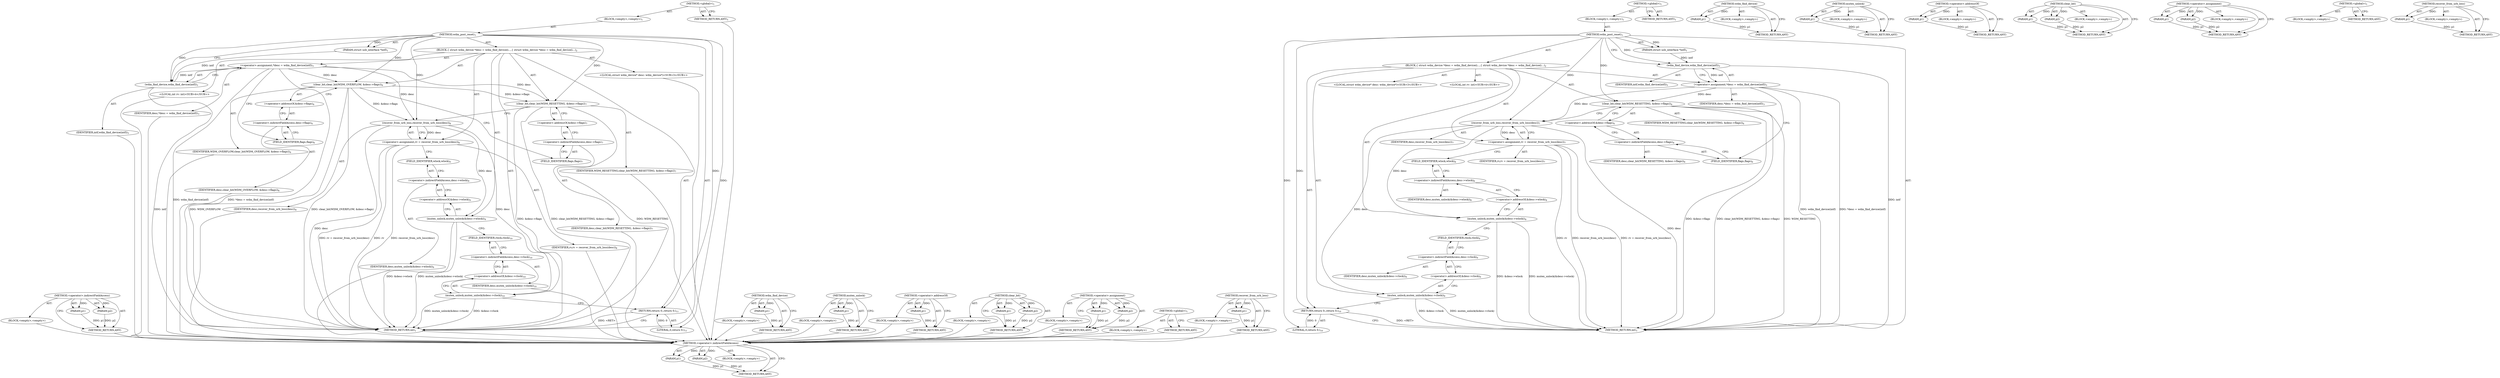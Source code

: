 digraph "recover_from_urb_loss" {
vulnerable_78 [label=<(METHOD,&lt;operator&gt;.indirectFieldAccess)>];
vulnerable_79 [label=<(PARAM,p1)>];
vulnerable_80 [label=<(PARAM,p2)>];
vulnerable_81 [label=<(BLOCK,&lt;empty&gt;,&lt;empty&gt;)>];
vulnerable_82 [label=<(METHOD_RETURN,ANY)>];
vulnerable_6 [label=<(METHOD,&lt;global&gt;)<SUB>1</SUB>>];
vulnerable_7 [label=<(BLOCK,&lt;empty&gt;,&lt;empty&gt;)<SUB>1</SUB>>];
vulnerable_8 [label=<(METHOD,wdm_post_reset)<SUB>1</SUB>>];
vulnerable_9 [label=<(PARAM,struct usb_interface *intf)<SUB>1</SUB>>];
vulnerable_10 [label=<(BLOCK,{
 	struct wdm_device *desc = wdm_find_device(i...,{
 	struct wdm_device *desc = wdm_find_device(i...)<SUB>2</SUB>>];
vulnerable_11 [label="<(LOCAL,struct wdm_device* desc: wdm_device*)<SUB>3</SUB>>"];
vulnerable_12 [label=<(&lt;operator&gt;.assignment,*desc = wdm_find_device(intf))<SUB>3</SUB>>];
vulnerable_13 [label=<(IDENTIFIER,desc,*desc = wdm_find_device(intf))<SUB>3</SUB>>];
vulnerable_14 [label=<(wdm_find_device,wdm_find_device(intf))<SUB>3</SUB>>];
vulnerable_15 [label=<(IDENTIFIER,intf,wdm_find_device(intf))<SUB>3</SUB>>];
vulnerable_16 [label="<(LOCAL,int rv: int)<SUB>4</SUB>>"];
vulnerable_17 [label=<(clear_bit,clear_bit(WDM_RESETTING, &amp;desc-&gt;flags))<SUB>6</SUB>>];
vulnerable_18 [label=<(IDENTIFIER,WDM_RESETTING,clear_bit(WDM_RESETTING, &amp;desc-&gt;flags))<SUB>6</SUB>>];
vulnerable_19 [label=<(&lt;operator&gt;.addressOf,&amp;desc-&gt;flags)<SUB>6</SUB>>];
vulnerable_20 [label=<(&lt;operator&gt;.indirectFieldAccess,desc-&gt;flags)<SUB>6</SUB>>];
vulnerable_21 [label=<(IDENTIFIER,desc,clear_bit(WDM_RESETTING, &amp;desc-&gt;flags))<SUB>6</SUB>>];
vulnerable_22 [label=<(FIELD_IDENTIFIER,flags,flags)<SUB>6</SUB>>];
vulnerable_23 [label=<(&lt;operator&gt;.assignment,rv = recover_from_urb_loss(desc))<SUB>7</SUB>>];
vulnerable_24 [label=<(IDENTIFIER,rv,rv = recover_from_urb_loss(desc))<SUB>7</SUB>>];
vulnerable_25 [label=<(recover_from_urb_loss,recover_from_urb_loss(desc))<SUB>7</SUB>>];
vulnerable_26 [label=<(IDENTIFIER,desc,recover_from_urb_loss(desc))<SUB>7</SUB>>];
vulnerable_27 [label=<(mutex_unlock,mutex_unlock(&amp;desc-&gt;wlock))<SUB>8</SUB>>];
vulnerable_28 [label=<(&lt;operator&gt;.addressOf,&amp;desc-&gt;wlock)<SUB>8</SUB>>];
vulnerable_29 [label=<(&lt;operator&gt;.indirectFieldAccess,desc-&gt;wlock)<SUB>8</SUB>>];
vulnerable_30 [label=<(IDENTIFIER,desc,mutex_unlock(&amp;desc-&gt;wlock))<SUB>8</SUB>>];
vulnerable_31 [label=<(FIELD_IDENTIFIER,wlock,wlock)<SUB>8</SUB>>];
vulnerable_32 [label=<(mutex_unlock,mutex_unlock(&amp;desc-&gt;rlock))<SUB>9</SUB>>];
vulnerable_33 [label=<(&lt;operator&gt;.addressOf,&amp;desc-&gt;rlock)<SUB>9</SUB>>];
vulnerable_34 [label=<(&lt;operator&gt;.indirectFieldAccess,desc-&gt;rlock)<SUB>9</SUB>>];
vulnerable_35 [label=<(IDENTIFIER,desc,mutex_unlock(&amp;desc-&gt;rlock))<SUB>9</SUB>>];
vulnerable_36 [label=<(FIELD_IDENTIFIER,rlock,rlock)<SUB>9</SUB>>];
vulnerable_37 [label=<(RETURN,return 0;,return 0;)<SUB>10</SUB>>];
vulnerable_38 [label=<(LITERAL,0,return 0;)<SUB>10</SUB>>];
vulnerable_39 [label=<(METHOD_RETURN,int)<SUB>1</SUB>>];
vulnerable_41 [label=<(METHOD_RETURN,ANY)<SUB>1</SUB>>];
vulnerable_65 [label=<(METHOD,wdm_find_device)>];
vulnerable_66 [label=<(PARAM,p1)>];
vulnerable_67 [label=<(BLOCK,&lt;empty&gt;,&lt;empty&gt;)>];
vulnerable_68 [label=<(METHOD_RETURN,ANY)>];
vulnerable_87 [label=<(METHOD,mutex_unlock)>];
vulnerable_88 [label=<(PARAM,p1)>];
vulnerable_89 [label=<(BLOCK,&lt;empty&gt;,&lt;empty&gt;)>];
vulnerable_90 [label=<(METHOD_RETURN,ANY)>];
vulnerable_74 [label=<(METHOD,&lt;operator&gt;.addressOf)>];
vulnerable_75 [label=<(PARAM,p1)>];
vulnerable_76 [label=<(BLOCK,&lt;empty&gt;,&lt;empty&gt;)>];
vulnerable_77 [label=<(METHOD_RETURN,ANY)>];
vulnerable_69 [label=<(METHOD,clear_bit)>];
vulnerable_70 [label=<(PARAM,p1)>];
vulnerable_71 [label=<(PARAM,p2)>];
vulnerable_72 [label=<(BLOCK,&lt;empty&gt;,&lt;empty&gt;)>];
vulnerable_73 [label=<(METHOD_RETURN,ANY)>];
vulnerable_60 [label=<(METHOD,&lt;operator&gt;.assignment)>];
vulnerable_61 [label=<(PARAM,p1)>];
vulnerable_62 [label=<(PARAM,p2)>];
vulnerable_63 [label=<(BLOCK,&lt;empty&gt;,&lt;empty&gt;)>];
vulnerable_64 [label=<(METHOD_RETURN,ANY)>];
vulnerable_54 [label=<(METHOD,&lt;global&gt;)<SUB>1</SUB>>];
vulnerable_55 [label=<(BLOCK,&lt;empty&gt;,&lt;empty&gt;)>];
vulnerable_56 [label=<(METHOD_RETURN,ANY)>];
vulnerable_83 [label=<(METHOD,recover_from_urb_loss)>];
vulnerable_84 [label=<(PARAM,p1)>];
vulnerable_85 [label=<(BLOCK,&lt;empty&gt;,&lt;empty&gt;)>];
vulnerable_86 [label=<(METHOD_RETURN,ANY)>];
fixed_84 [label=<(METHOD,&lt;operator&gt;.indirectFieldAccess)>];
fixed_85 [label=<(PARAM,p1)>];
fixed_86 [label=<(PARAM,p2)>];
fixed_87 [label=<(BLOCK,&lt;empty&gt;,&lt;empty&gt;)>];
fixed_88 [label=<(METHOD_RETURN,ANY)>];
fixed_6 [label=<(METHOD,&lt;global&gt;)<SUB>1</SUB>>];
fixed_7 [label=<(BLOCK,&lt;empty&gt;,&lt;empty&gt;)<SUB>1</SUB>>];
fixed_8 [label=<(METHOD,wdm_post_reset)<SUB>1</SUB>>];
fixed_9 [label=<(PARAM,struct usb_interface *intf)<SUB>1</SUB>>];
fixed_10 [label=<(BLOCK,{
 	struct wdm_device *desc = wdm_find_device(i...,{
 	struct wdm_device *desc = wdm_find_device(i...)<SUB>2</SUB>>];
fixed_11 [label="<(LOCAL,struct wdm_device* desc: wdm_device*)<SUB>3</SUB>>"];
fixed_12 [label=<(&lt;operator&gt;.assignment,*desc = wdm_find_device(intf))<SUB>3</SUB>>];
fixed_13 [label=<(IDENTIFIER,desc,*desc = wdm_find_device(intf))<SUB>3</SUB>>];
fixed_14 [label=<(wdm_find_device,wdm_find_device(intf))<SUB>3</SUB>>];
fixed_15 [label=<(IDENTIFIER,intf,wdm_find_device(intf))<SUB>3</SUB>>];
fixed_16 [label="<(LOCAL,int rv: int)<SUB>4</SUB>>"];
fixed_17 [label=<(clear_bit,clear_bit(WDM_OVERFLOW, &amp;desc-&gt;flags))<SUB>6</SUB>>];
fixed_18 [label=<(IDENTIFIER,WDM_OVERFLOW,clear_bit(WDM_OVERFLOW, &amp;desc-&gt;flags))<SUB>6</SUB>>];
fixed_19 [label=<(&lt;operator&gt;.addressOf,&amp;desc-&gt;flags)<SUB>6</SUB>>];
fixed_20 [label=<(&lt;operator&gt;.indirectFieldAccess,desc-&gt;flags)<SUB>6</SUB>>];
fixed_21 [label=<(IDENTIFIER,desc,clear_bit(WDM_OVERFLOW, &amp;desc-&gt;flags))<SUB>6</SUB>>];
fixed_22 [label=<(FIELD_IDENTIFIER,flags,flags)<SUB>6</SUB>>];
fixed_23 [label=<(clear_bit,clear_bit(WDM_RESETTING, &amp;desc-&gt;flags))<SUB>7</SUB>>];
fixed_24 [label=<(IDENTIFIER,WDM_RESETTING,clear_bit(WDM_RESETTING, &amp;desc-&gt;flags))<SUB>7</SUB>>];
fixed_25 [label=<(&lt;operator&gt;.addressOf,&amp;desc-&gt;flags)<SUB>7</SUB>>];
fixed_26 [label=<(&lt;operator&gt;.indirectFieldAccess,desc-&gt;flags)<SUB>7</SUB>>];
fixed_27 [label=<(IDENTIFIER,desc,clear_bit(WDM_RESETTING, &amp;desc-&gt;flags))<SUB>7</SUB>>];
fixed_28 [label=<(FIELD_IDENTIFIER,flags,flags)<SUB>7</SUB>>];
fixed_29 [label=<(&lt;operator&gt;.assignment,rv = recover_from_urb_loss(desc))<SUB>8</SUB>>];
fixed_30 [label=<(IDENTIFIER,rv,rv = recover_from_urb_loss(desc))<SUB>8</SUB>>];
fixed_31 [label=<(recover_from_urb_loss,recover_from_urb_loss(desc))<SUB>8</SUB>>];
fixed_32 [label=<(IDENTIFIER,desc,recover_from_urb_loss(desc))<SUB>8</SUB>>];
fixed_33 [label=<(mutex_unlock,mutex_unlock(&amp;desc-&gt;wlock))<SUB>9</SUB>>];
fixed_34 [label=<(&lt;operator&gt;.addressOf,&amp;desc-&gt;wlock)<SUB>9</SUB>>];
fixed_35 [label=<(&lt;operator&gt;.indirectFieldAccess,desc-&gt;wlock)<SUB>9</SUB>>];
fixed_36 [label=<(IDENTIFIER,desc,mutex_unlock(&amp;desc-&gt;wlock))<SUB>9</SUB>>];
fixed_37 [label=<(FIELD_IDENTIFIER,wlock,wlock)<SUB>9</SUB>>];
fixed_38 [label=<(mutex_unlock,mutex_unlock(&amp;desc-&gt;rlock))<SUB>10</SUB>>];
fixed_39 [label=<(&lt;operator&gt;.addressOf,&amp;desc-&gt;rlock)<SUB>10</SUB>>];
fixed_40 [label=<(&lt;operator&gt;.indirectFieldAccess,desc-&gt;rlock)<SUB>10</SUB>>];
fixed_41 [label=<(IDENTIFIER,desc,mutex_unlock(&amp;desc-&gt;rlock))<SUB>10</SUB>>];
fixed_42 [label=<(FIELD_IDENTIFIER,rlock,rlock)<SUB>10</SUB>>];
fixed_43 [label=<(RETURN,return 0;,return 0;)<SUB>11</SUB>>];
fixed_44 [label=<(LITERAL,0,return 0;)<SUB>11</SUB>>];
fixed_45 [label=<(METHOD_RETURN,int)<SUB>1</SUB>>];
fixed_47 [label=<(METHOD_RETURN,ANY)<SUB>1</SUB>>];
fixed_71 [label=<(METHOD,wdm_find_device)>];
fixed_72 [label=<(PARAM,p1)>];
fixed_73 [label=<(BLOCK,&lt;empty&gt;,&lt;empty&gt;)>];
fixed_74 [label=<(METHOD_RETURN,ANY)>];
fixed_93 [label=<(METHOD,mutex_unlock)>];
fixed_94 [label=<(PARAM,p1)>];
fixed_95 [label=<(BLOCK,&lt;empty&gt;,&lt;empty&gt;)>];
fixed_96 [label=<(METHOD_RETURN,ANY)>];
fixed_80 [label=<(METHOD,&lt;operator&gt;.addressOf)>];
fixed_81 [label=<(PARAM,p1)>];
fixed_82 [label=<(BLOCK,&lt;empty&gt;,&lt;empty&gt;)>];
fixed_83 [label=<(METHOD_RETURN,ANY)>];
fixed_75 [label=<(METHOD,clear_bit)>];
fixed_76 [label=<(PARAM,p1)>];
fixed_77 [label=<(PARAM,p2)>];
fixed_78 [label=<(BLOCK,&lt;empty&gt;,&lt;empty&gt;)>];
fixed_79 [label=<(METHOD_RETURN,ANY)>];
fixed_66 [label=<(METHOD,&lt;operator&gt;.assignment)>];
fixed_67 [label=<(PARAM,p1)>];
fixed_68 [label=<(PARAM,p2)>];
fixed_69 [label=<(BLOCK,&lt;empty&gt;,&lt;empty&gt;)>];
fixed_70 [label=<(METHOD_RETURN,ANY)>];
fixed_60 [label=<(METHOD,&lt;global&gt;)<SUB>1</SUB>>];
fixed_61 [label=<(BLOCK,&lt;empty&gt;,&lt;empty&gt;)>];
fixed_62 [label=<(METHOD_RETURN,ANY)>];
fixed_89 [label=<(METHOD,recover_from_urb_loss)>];
fixed_90 [label=<(PARAM,p1)>];
fixed_91 [label=<(BLOCK,&lt;empty&gt;,&lt;empty&gt;)>];
fixed_92 [label=<(METHOD_RETURN,ANY)>];
vulnerable_78 -> vulnerable_79  [key=0, label="AST: "];
vulnerable_78 -> vulnerable_79  [key=1, label="DDG: "];
vulnerable_78 -> vulnerable_81  [key=0, label="AST: "];
vulnerable_78 -> vulnerable_80  [key=0, label="AST: "];
vulnerable_78 -> vulnerable_80  [key=1, label="DDG: "];
vulnerable_78 -> vulnerable_82  [key=0, label="AST: "];
vulnerable_78 -> vulnerable_82  [key=1, label="CFG: "];
vulnerable_79 -> vulnerable_82  [key=0, label="DDG: p1"];
vulnerable_80 -> vulnerable_82  [key=0, label="DDG: p2"];
vulnerable_6 -> vulnerable_7  [key=0, label="AST: "];
vulnerable_6 -> vulnerable_41  [key=0, label="AST: "];
vulnerable_6 -> vulnerable_41  [key=1, label="CFG: "];
vulnerable_7 -> vulnerable_8  [key=0, label="AST: "];
vulnerable_8 -> vulnerable_9  [key=0, label="AST: "];
vulnerable_8 -> vulnerable_9  [key=1, label="DDG: "];
vulnerable_8 -> vulnerable_10  [key=0, label="AST: "];
vulnerable_8 -> vulnerable_39  [key=0, label="AST: "];
vulnerable_8 -> vulnerable_14  [key=0, label="CFG: "];
vulnerable_8 -> vulnerable_14  [key=1, label="DDG: "];
vulnerable_8 -> vulnerable_37  [key=0, label="DDG: "];
vulnerable_8 -> vulnerable_17  [key=0, label="DDG: "];
vulnerable_8 -> vulnerable_38  [key=0, label="DDG: "];
vulnerable_8 -> vulnerable_25  [key=0, label="DDG: "];
vulnerable_9 -> vulnerable_14  [key=0, label="DDG: intf"];
vulnerable_10 -> vulnerable_11  [key=0, label="AST: "];
vulnerable_10 -> vulnerable_12  [key=0, label="AST: "];
vulnerable_10 -> vulnerable_16  [key=0, label="AST: "];
vulnerable_10 -> vulnerable_17  [key=0, label="AST: "];
vulnerable_10 -> vulnerable_23  [key=0, label="AST: "];
vulnerable_10 -> vulnerable_27  [key=0, label="AST: "];
vulnerable_10 -> vulnerable_32  [key=0, label="AST: "];
vulnerable_10 -> vulnerable_37  [key=0, label="AST: "];
vulnerable_12 -> vulnerable_13  [key=0, label="AST: "];
vulnerable_12 -> vulnerable_14  [key=0, label="AST: "];
vulnerable_12 -> vulnerable_22  [key=0, label="CFG: "];
vulnerable_12 -> vulnerable_39  [key=0, label="DDG: wdm_find_device(intf)"];
vulnerable_12 -> vulnerable_39  [key=1, label="DDG: *desc = wdm_find_device(intf)"];
vulnerable_12 -> vulnerable_17  [key=0, label="DDG: desc"];
vulnerable_12 -> vulnerable_25  [key=0, label="DDG: desc"];
vulnerable_14 -> vulnerable_15  [key=0, label="AST: "];
vulnerable_14 -> vulnerable_12  [key=0, label="CFG: "];
vulnerable_14 -> vulnerable_12  [key=1, label="DDG: intf"];
vulnerable_14 -> vulnerable_39  [key=0, label="DDG: intf"];
vulnerable_17 -> vulnerable_18  [key=0, label="AST: "];
vulnerable_17 -> vulnerable_19  [key=0, label="AST: "];
vulnerable_17 -> vulnerable_25  [key=0, label="CFG: "];
vulnerable_17 -> vulnerable_39  [key=0, label="DDG: &amp;desc-&gt;flags"];
vulnerable_17 -> vulnerable_39  [key=1, label="DDG: clear_bit(WDM_RESETTING, &amp;desc-&gt;flags)"];
vulnerable_17 -> vulnerable_39  [key=2, label="DDG: WDM_RESETTING"];
vulnerable_19 -> vulnerable_20  [key=0, label="AST: "];
vulnerable_19 -> vulnerable_17  [key=0, label="CFG: "];
vulnerable_20 -> vulnerable_21  [key=0, label="AST: "];
vulnerable_20 -> vulnerable_22  [key=0, label="AST: "];
vulnerable_20 -> vulnerable_19  [key=0, label="CFG: "];
vulnerable_22 -> vulnerable_20  [key=0, label="CFG: "];
vulnerable_23 -> vulnerable_24  [key=0, label="AST: "];
vulnerable_23 -> vulnerable_25  [key=0, label="AST: "];
vulnerable_23 -> vulnerable_31  [key=0, label="CFG: "];
vulnerable_23 -> vulnerable_39  [key=0, label="DDG: rv"];
vulnerable_23 -> vulnerable_39  [key=1, label="DDG: recover_from_urb_loss(desc)"];
vulnerable_23 -> vulnerable_39  [key=2, label="DDG: rv = recover_from_urb_loss(desc)"];
vulnerable_25 -> vulnerable_26  [key=0, label="AST: "];
vulnerable_25 -> vulnerable_23  [key=0, label="CFG: "];
vulnerable_25 -> vulnerable_23  [key=1, label="DDG: desc"];
vulnerable_25 -> vulnerable_39  [key=0, label="DDG: desc"];
vulnerable_25 -> vulnerable_27  [key=0, label="DDG: desc"];
vulnerable_25 -> vulnerable_32  [key=0, label="DDG: desc"];
vulnerable_27 -> vulnerable_28  [key=0, label="AST: "];
vulnerable_27 -> vulnerable_36  [key=0, label="CFG: "];
vulnerable_27 -> vulnerable_39  [key=0, label="DDG: &amp;desc-&gt;wlock"];
vulnerable_27 -> vulnerable_39  [key=1, label="DDG: mutex_unlock(&amp;desc-&gt;wlock)"];
vulnerable_28 -> vulnerable_29  [key=0, label="AST: "];
vulnerable_28 -> vulnerable_27  [key=0, label="CFG: "];
vulnerable_29 -> vulnerable_30  [key=0, label="AST: "];
vulnerable_29 -> vulnerable_31  [key=0, label="AST: "];
vulnerable_29 -> vulnerable_28  [key=0, label="CFG: "];
vulnerable_31 -> vulnerable_29  [key=0, label="CFG: "];
vulnerable_32 -> vulnerable_33  [key=0, label="AST: "];
vulnerable_32 -> vulnerable_37  [key=0, label="CFG: "];
vulnerable_32 -> vulnerable_39  [key=0, label="DDG: &amp;desc-&gt;rlock"];
vulnerable_32 -> vulnerable_39  [key=1, label="DDG: mutex_unlock(&amp;desc-&gt;rlock)"];
vulnerable_33 -> vulnerable_34  [key=0, label="AST: "];
vulnerable_33 -> vulnerable_32  [key=0, label="CFG: "];
vulnerable_34 -> vulnerable_35  [key=0, label="AST: "];
vulnerable_34 -> vulnerable_36  [key=0, label="AST: "];
vulnerable_34 -> vulnerable_33  [key=0, label="CFG: "];
vulnerable_36 -> vulnerable_34  [key=0, label="CFG: "];
vulnerable_37 -> vulnerable_38  [key=0, label="AST: "];
vulnerable_37 -> vulnerable_39  [key=0, label="CFG: "];
vulnerable_37 -> vulnerable_39  [key=1, label="DDG: &lt;RET&gt;"];
vulnerable_38 -> vulnerable_37  [key=0, label="DDG: 0"];
vulnerable_65 -> vulnerable_66  [key=0, label="AST: "];
vulnerable_65 -> vulnerable_66  [key=1, label="DDG: "];
vulnerable_65 -> vulnerable_67  [key=0, label="AST: "];
vulnerable_65 -> vulnerable_68  [key=0, label="AST: "];
vulnerable_65 -> vulnerable_68  [key=1, label="CFG: "];
vulnerable_66 -> vulnerable_68  [key=0, label="DDG: p1"];
vulnerable_87 -> vulnerable_88  [key=0, label="AST: "];
vulnerable_87 -> vulnerable_88  [key=1, label="DDG: "];
vulnerable_87 -> vulnerable_89  [key=0, label="AST: "];
vulnerable_87 -> vulnerable_90  [key=0, label="AST: "];
vulnerable_87 -> vulnerable_90  [key=1, label="CFG: "];
vulnerable_88 -> vulnerable_90  [key=0, label="DDG: p1"];
vulnerable_74 -> vulnerable_75  [key=0, label="AST: "];
vulnerable_74 -> vulnerable_75  [key=1, label="DDG: "];
vulnerable_74 -> vulnerable_76  [key=0, label="AST: "];
vulnerable_74 -> vulnerable_77  [key=0, label="AST: "];
vulnerable_74 -> vulnerable_77  [key=1, label="CFG: "];
vulnerable_75 -> vulnerable_77  [key=0, label="DDG: p1"];
vulnerable_69 -> vulnerable_70  [key=0, label="AST: "];
vulnerable_69 -> vulnerable_70  [key=1, label="DDG: "];
vulnerable_69 -> vulnerable_72  [key=0, label="AST: "];
vulnerable_69 -> vulnerable_71  [key=0, label="AST: "];
vulnerable_69 -> vulnerable_71  [key=1, label="DDG: "];
vulnerable_69 -> vulnerable_73  [key=0, label="AST: "];
vulnerable_69 -> vulnerable_73  [key=1, label="CFG: "];
vulnerable_70 -> vulnerable_73  [key=0, label="DDG: p1"];
vulnerable_71 -> vulnerable_73  [key=0, label="DDG: p2"];
vulnerable_60 -> vulnerable_61  [key=0, label="AST: "];
vulnerable_60 -> vulnerable_61  [key=1, label="DDG: "];
vulnerable_60 -> vulnerable_63  [key=0, label="AST: "];
vulnerable_60 -> vulnerable_62  [key=0, label="AST: "];
vulnerable_60 -> vulnerable_62  [key=1, label="DDG: "];
vulnerable_60 -> vulnerable_64  [key=0, label="AST: "];
vulnerable_60 -> vulnerable_64  [key=1, label="CFG: "];
vulnerable_61 -> vulnerable_64  [key=0, label="DDG: p1"];
vulnerable_62 -> vulnerable_64  [key=0, label="DDG: p2"];
vulnerable_54 -> vulnerable_55  [key=0, label="AST: "];
vulnerable_54 -> vulnerable_56  [key=0, label="AST: "];
vulnerable_54 -> vulnerable_56  [key=1, label="CFG: "];
vulnerable_83 -> vulnerable_84  [key=0, label="AST: "];
vulnerable_83 -> vulnerable_84  [key=1, label="DDG: "];
vulnerable_83 -> vulnerable_85  [key=0, label="AST: "];
vulnerable_83 -> vulnerable_86  [key=0, label="AST: "];
vulnerable_83 -> vulnerable_86  [key=1, label="CFG: "];
vulnerable_84 -> vulnerable_86  [key=0, label="DDG: p1"];
fixed_84 -> fixed_85  [key=0, label="AST: "];
fixed_84 -> fixed_85  [key=1, label="DDG: "];
fixed_84 -> fixed_87  [key=0, label="AST: "];
fixed_84 -> fixed_86  [key=0, label="AST: "];
fixed_84 -> fixed_86  [key=1, label="DDG: "];
fixed_84 -> fixed_88  [key=0, label="AST: "];
fixed_84 -> fixed_88  [key=1, label="CFG: "];
fixed_85 -> fixed_88  [key=0, label="DDG: p1"];
fixed_86 -> fixed_88  [key=0, label="DDG: p2"];
fixed_87 -> vulnerable_78  [key=0];
fixed_88 -> vulnerable_78  [key=0];
fixed_6 -> fixed_7  [key=0, label="AST: "];
fixed_6 -> fixed_47  [key=0, label="AST: "];
fixed_6 -> fixed_47  [key=1, label="CFG: "];
fixed_7 -> fixed_8  [key=0, label="AST: "];
fixed_8 -> fixed_9  [key=0, label="AST: "];
fixed_8 -> fixed_9  [key=1, label="DDG: "];
fixed_8 -> fixed_10  [key=0, label="AST: "];
fixed_8 -> fixed_45  [key=0, label="AST: "];
fixed_8 -> fixed_14  [key=0, label="CFG: "];
fixed_8 -> fixed_14  [key=1, label="DDG: "];
fixed_8 -> fixed_43  [key=0, label="DDG: "];
fixed_8 -> fixed_17  [key=0, label="DDG: "];
fixed_8 -> fixed_23  [key=0, label="DDG: "];
fixed_8 -> fixed_44  [key=0, label="DDG: "];
fixed_8 -> fixed_31  [key=0, label="DDG: "];
fixed_9 -> fixed_14  [key=0, label="DDG: intf"];
fixed_10 -> fixed_11  [key=0, label="AST: "];
fixed_10 -> fixed_12  [key=0, label="AST: "];
fixed_10 -> fixed_16  [key=0, label="AST: "];
fixed_10 -> fixed_17  [key=0, label="AST: "];
fixed_10 -> fixed_23  [key=0, label="AST: "];
fixed_10 -> fixed_29  [key=0, label="AST: "];
fixed_10 -> fixed_33  [key=0, label="AST: "];
fixed_10 -> fixed_38  [key=0, label="AST: "];
fixed_10 -> fixed_43  [key=0, label="AST: "];
fixed_11 -> vulnerable_78  [key=0];
fixed_12 -> fixed_13  [key=0, label="AST: "];
fixed_12 -> fixed_14  [key=0, label="AST: "];
fixed_12 -> fixed_22  [key=0, label="CFG: "];
fixed_12 -> fixed_45  [key=0, label="DDG: wdm_find_device(intf)"];
fixed_12 -> fixed_45  [key=1, label="DDG: *desc = wdm_find_device(intf)"];
fixed_12 -> fixed_17  [key=0, label="DDG: desc"];
fixed_12 -> fixed_23  [key=0, label="DDG: desc"];
fixed_12 -> fixed_31  [key=0, label="DDG: desc"];
fixed_13 -> vulnerable_78  [key=0];
fixed_14 -> fixed_15  [key=0, label="AST: "];
fixed_14 -> fixed_12  [key=0, label="CFG: "];
fixed_14 -> fixed_12  [key=1, label="DDG: intf"];
fixed_14 -> fixed_45  [key=0, label="DDG: intf"];
fixed_15 -> vulnerable_78  [key=0];
fixed_16 -> vulnerable_78  [key=0];
fixed_17 -> fixed_18  [key=0, label="AST: "];
fixed_17 -> fixed_19  [key=0, label="AST: "];
fixed_17 -> fixed_28  [key=0, label="CFG: "];
fixed_17 -> fixed_45  [key=0, label="DDG: clear_bit(WDM_OVERFLOW, &amp;desc-&gt;flags)"];
fixed_17 -> fixed_45  [key=1, label="DDG: WDM_OVERFLOW"];
fixed_17 -> fixed_23  [key=0, label="DDG: &amp;desc-&gt;flags"];
fixed_17 -> fixed_31  [key=0, label="DDG: &amp;desc-&gt;flags"];
fixed_18 -> vulnerable_78  [key=0];
fixed_19 -> fixed_20  [key=0, label="AST: "];
fixed_19 -> fixed_17  [key=0, label="CFG: "];
fixed_20 -> fixed_21  [key=0, label="AST: "];
fixed_20 -> fixed_22  [key=0, label="AST: "];
fixed_20 -> fixed_19  [key=0, label="CFG: "];
fixed_21 -> vulnerable_78  [key=0];
fixed_22 -> fixed_20  [key=0, label="CFG: "];
fixed_23 -> fixed_24  [key=0, label="AST: "];
fixed_23 -> fixed_25  [key=0, label="AST: "];
fixed_23 -> fixed_31  [key=0, label="CFG: "];
fixed_23 -> fixed_45  [key=0, label="DDG: &amp;desc-&gt;flags"];
fixed_23 -> fixed_45  [key=1, label="DDG: clear_bit(WDM_RESETTING, &amp;desc-&gt;flags)"];
fixed_23 -> fixed_45  [key=2, label="DDG: WDM_RESETTING"];
fixed_24 -> vulnerable_78  [key=0];
fixed_25 -> fixed_26  [key=0, label="AST: "];
fixed_25 -> fixed_23  [key=0, label="CFG: "];
fixed_26 -> fixed_27  [key=0, label="AST: "];
fixed_26 -> fixed_28  [key=0, label="AST: "];
fixed_26 -> fixed_25  [key=0, label="CFG: "];
fixed_27 -> vulnerable_78  [key=0];
fixed_28 -> fixed_26  [key=0, label="CFG: "];
fixed_29 -> fixed_30  [key=0, label="AST: "];
fixed_29 -> fixed_31  [key=0, label="AST: "];
fixed_29 -> fixed_37  [key=0, label="CFG: "];
fixed_29 -> fixed_45  [key=0, label="DDG: rv"];
fixed_29 -> fixed_45  [key=1, label="DDG: recover_from_urb_loss(desc)"];
fixed_29 -> fixed_45  [key=2, label="DDG: rv = recover_from_urb_loss(desc)"];
fixed_30 -> vulnerable_78  [key=0];
fixed_31 -> fixed_32  [key=0, label="AST: "];
fixed_31 -> fixed_29  [key=0, label="CFG: "];
fixed_31 -> fixed_29  [key=1, label="DDG: desc"];
fixed_31 -> fixed_45  [key=0, label="DDG: desc"];
fixed_31 -> fixed_33  [key=0, label="DDG: desc"];
fixed_31 -> fixed_38  [key=0, label="DDG: desc"];
fixed_32 -> vulnerable_78  [key=0];
fixed_33 -> fixed_34  [key=0, label="AST: "];
fixed_33 -> fixed_42  [key=0, label="CFG: "];
fixed_33 -> fixed_45  [key=0, label="DDG: &amp;desc-&gt;wlock"];
fixed_33 -> fixed_45  [key=1, label="DDG: mutex_unlock(&amp;desc-&gt;wlock)"];
fixed_34 -> fixed_35  [key=0, label="AST: "];
fixed_34 -> fixed_33  [key=0, label="CFG: "];
fixed_35 -> fixed_36  [key=0, label="AST: "];
fixed_35 -> fixed_37  [key=0, label="AST: "];
fixed_35 -> fixed_34  [key=0, label="CFG: "];
fixed_36 -> vulnerable_78  [key=0];
fixed_37 -> fixed_35  [key=0, label="CFG: "];
fixed_38 -> fixed_39  [key=0, label="AST: "];
fixed_38 -> fixed_43  [key=0, label="CFG: "];
fixed_38 -> fixed_45  [key=0, label="DDG: &amp;desc-&gt;rlock"];
fixed_38 -> fixed_45  [key=1, label="DDG: mutex_unlock(&amp;desc-&gt;rlock)"];
fixed_39 -> fixed_40  [key=0, label="AST: "];
fixed_39 -> fixed_38  [key=0, label="CFG: "];
fixed_40 -> fixed_41  [key=0, label="AST: "];
fixed_40 -> fixed_42  [key=0, label="AST: "];
fixed_40 -> fixed_39  [key=0, label="CFG: "];
fixed_41 -> vulnerable_78  [key=0];
fixed_42 -> fixed_40  [key=0, label="CFG: "];
fixed_43 -> fixed_44  [key=0, label="AST: "];
fixed_43 -> fixed_45  [key=0, label="CFG: "];
fixed_43 -> fixed_45  [key=1, label="DDG: &lt;RET&gt;"];
fixed_44 -> fixed_43  [key=0, label="DDG: 0"];
fixed_45 -> vulnerable_78  [key=0];
fixed_47 -> vulnerable_78  [key=0];
fixed_71 -> fixed_72  [key=0, label="AST: "];
fixed_71 -> fixed_72  [key=1, label="DDG: "];
fixed_71 -> fixed_73  [key=0, label="AST: "];
fixed_71 -> fixed_74  [key=0, label="AST: "];
fixed_71 -> fixed_74  [key=1, label="CFG: "];
fixed_72 -> fixed_74  [key=0, label="DDG: p1"];
fixed_73 -> vulnerable_78  [key=0];
fixed_74 -> vulnerable_78  [key=0];
fixed_93 -> fixed_94  [key=0, label="AST: "];
fixed_93 -> fixed_94  [key=1, label="DDG: "];
fixed_93 -> fixed_95  [key=0, label="AST: "];
fixed_93 -> fixed_96  [key=0, label="AST: "];
fixed_93 -> fixed_96  [key=1, label="CFG: "];
fixed_94 -> fixed_96  [key=0, label="DDG: p1"];
fixed_95 -> vulnerable_78  [key=0];
fixed_96 -> vulnerable_78  [key=0];
fixed_80 -> fixed_81  [key=0, label="AST: "];
fixed_80 -> fixed_81  [key=1, label="DDG: "];
fixed_80 -> fixed_82  [key=0, label="AST: "];
fixed_80 -> fixed_83  [key=0, label="AST: "];
fixed_80 -> fixed_83  [key=1, label="CFG: "];
fixed_81 -> fixed_83  [key=0, label="DDG: p1"];
fixed_82 -> vulnerable_78  [key=0];
fixed_83 -> vulnerable_78  [key=0];
fixed_75 -> fixed_76  [key=0, label="AST: "];
fixed_75 -> fixed_76  [key=1, label="DDG: "];
fixed_75 -> fixed_78  [key=0, label="AST: "];
fixed_75 -> fixed_77  [key=0, label="AST: "];
fixed_75 -> fixed_77  [key=1, label="DDG: "];
fixed_75 -> fixed_79  [key=0, label="AST: "];
fixed_75 -> fixed_79  [key=1, label="CFG: "];
fixed_76 -> fixed_79  [key=0, label="DDG: p1"];
fixed_77 -> fixed_79  [key=0, label="DDG: p2"];
fixed_78 -> vulnerable_78  [key=0];
fixed_79 -> vulnerable_78  [key=0];
fixed_66 -> fixed_67  [key=0, label="AST: "];
fixed_66 -> fixed_67  [key=1, label="DDG: "];
fixed_66 -> fixed_69  [key=0, label="AST: "];
fixed_66 -> fixed_68  [key=0, label="AST: "];
fixed_66 -> fixed_68  [key=1, label="DDG: "];
fixed_66 -> fixed_70  [key=0, label="AST: "];
fixed_66 -> fixed_70  [key=1, label="CFG: "];
fixed_67 -> fixed_70  [key=0, label="DDG: p1"];
fixed_68 -> fixed_70  [key=0, label="DDG: p2"];
fixed_69 -> vulnerable_78  [key=0];
fixed_70 -> vulnerable_78  [key=0];
fixed_60 -> fixed_61  [key=0, label="AST: "];
fixed_60 -> fixed_62  [key=0, label="AST: "];
fixed_60 -> fixed_62  [key=1, label="CFG: "];
fixed_61 -> vulnerable_78  [key=0];
fixed_62 -> vulnerable_78  [key=0];
fixed_89 -> fixed_90  [key=0, label="AST: "];
fixed_89 -> fixed_90  [key=1, label="DDG: "];
fixed_89 -> fixed_91  [key=0, label="AST: "];
fixed_89 -> fixed_92  [key=0, label="AST: "];
fixed_89 -> fixed_92  [key=1, label="CFG: "];
fixed_90 -> fixed_92  [key=0, label="DDG: p1"];
fixed_91 -> vulnerable_78  [key=0];
fixed_92 -> vulnerable_78  [key=0];
}
